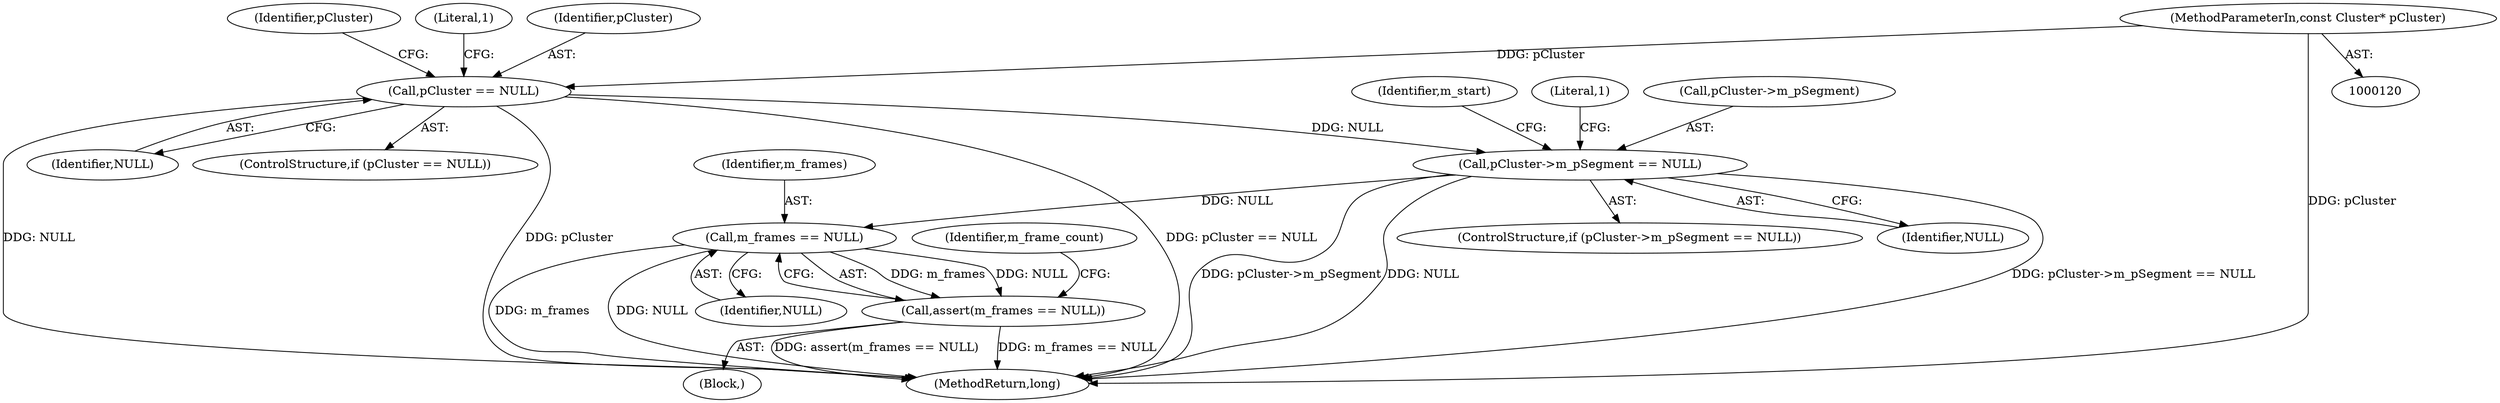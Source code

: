 digraph "1_Android_04839626ed859623901ebd3a5fd483982186b59d_174@pointer" {
"1000131" [label="(Call,pCluster->m_pSegment == NULL)"];
"1000124" [label="(Call,pCluster == NULL)"];
"1000121" [label="(MethodParameterIn,const Cluster* pCluster)"];
"1000152" [label="(Call,m_frames == NULL)"];
"1000151" [label="(Call,assert(m_frames == NULL))"];
"1000126" [label="(Identifier,NULL)"];
"1000131" [label="(Call,pCluster->m_pSegment == NULL)"];
"1000124" [label="(Call,pCluster == NULL)"];
"1000129" [label="(Literal,1)"];
"1000141" [label="(Identifier,m_start)"];
"1000138" [label="(Literal,1)"];
"1000125" [label="(Identifier,pCluster)"];
"1000942" [label="(MethodReturn,long)"];
"1000130" [label="(ControlStructure,if (pCluster->m_pSegment == NULL))"];
"1000151" [label="(Call,assert(m_frames == NULL))"];
"1000133" [label="(Identifier,pCluster)"];
"1000135" [label="(Identifier,NULL)"];
"1000123" [label="(ControlStructure,if (pCluster == NULL))"];
"1000154" [label="(Identifier,NULL)"];
"1000122" [label="(Block,)"];
"1000152" [label="(Call,m_frames == NULL)"];
"1000153" [label="(Identifier,m_frames)"];
"1000157" [label="(Identifier,m_frame_count)"];
"1000121" [label="(MethodParameterIn,const Cluster* pCluster)"];
"1000132" [label="(Call,pCluster->m_pSegment)"];
"1000131" -> "1000130"  [label="AST: "];
"1000131" -> "1000135"  [label="CFG: "];
"1000132" -> "1000131"  [label="AST: "];
"1000135" -> "1000131"  [label="AST: "];
"1000138" -> "1000131"  [label="CFG: "];
"1000141" -> "1000131"  [label="CFG: "];
"1000131" -> "1000942"  [label="DDG: pCluster->m_pSegment"];
"1000131" -> "1000942"  [label="DDG: NULL"];
"1000131" -> "1000942"  [label="DDG: pCluster->m_pSegment == NULL"];
"1000124" -> "1000131"  [label="DDG: NULL"];
"1000131" -> "1000152"  [label="DDG: NULL"];
"1000124" -> "1000123"  [label="AST: "];
"1000124" -> "1000126"  [label="CFG: "];
"1000125" -> "1000124"  [label="AST: "];
"1000126" -> "1000124"  [label="AST: "];
"1000129" -> "1000124"  [label="CFG: "];
"1000133" -> "1000124"  [label="CFG: "];
"1000124" -> "1000942"  [label="DDG: NULL"];
"1000124" -> "1000942"  [label="DDG: pCluster"];
"1000124" -> "1000942"  [label="DDG: pCluster == NULL"];
"1000121" -> "1000124"  [label="DDG: pCluster"];
"1000121" -> "1000120"  [label="AST: "];
"1000121" -> "1000942"  [label="DDG: pCluster"];
"1000152" -> "1000151"  [label="AST: "];
"1000152" -> "1000154"  [label="CFG: "];
"1000153" -> "1000152"  [label="AST: "];
"1000154" -> "1000152"  [label="AST: "];
"1000151" -> "1000152"  [label="CFG: "];
"1000152" -> "1000942"  [label="DDG: m_frames"];
"1000152" -> "1000942"  [label="DDG: NULL"];
"1000152" -> "1000151"  [label="DDG: m_frames"];
"1000152" -> "1000151"  [label="DDG: NULL"];
"1000151" -> "1000122"  [label="AST: "];
"1000157" -> "1000151"  [label="CFG: "];
"1000151" -> "1000942"  [label="DDG: assert(m_frames == NULL)"];
"1000151" -> "1000942"  [label="DDG: m_frames == NULL"];
}
